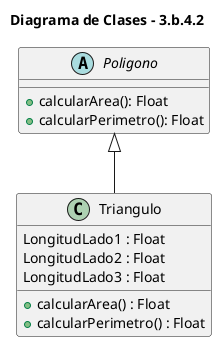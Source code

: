 /' Ingeniería de Software UCV - 2023
Práctica 02 - Ejercicio 3.b.1
Rahi-Mon '/

@startuml Class Diagrama
title Diagrama de Clases - 3.b.4.2

Abstract Class Poligono{
    +calcularArea(): Float
    +calcularPerimetro(): Float
    
}

class Triangulo{
    LongitudLado1 : Float 
    LongitudLado2 : Float
    LongitudLado3 : Float 
    +calcularArea() : Float
    +calcularPerimetro() : Float
}

Poligono <|-- Triangulo 

@enduml